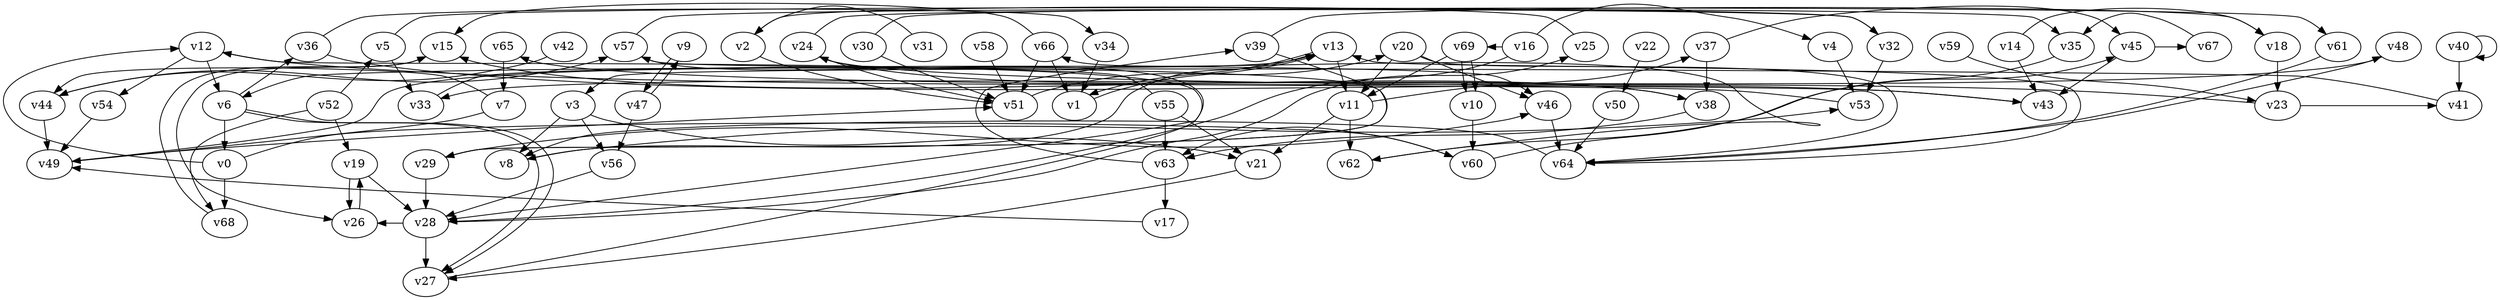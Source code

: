 // Benchmark game 101 - 70 vertices
digraph G {
    v0 [name="v0", player=1, target=1];
    v1 [name="v1", player=0];
    v2 [name="v2", player=1];
    v3 [name="v3", player=0];
    v4 [name="v4", player=1];
    v5 [name="v5", player=1];
    v6 [name="v6", player=1];
    v7 [name="v7", player=0];
    v8 [name="v8", player=1];
    v9 [name="v9", player=1];
    v10 [name="v10", player=1];
    v11 [name="v11", player=1, target=1];
    v12 [name="v12", player=1];
    v13 [name="v13", player=1];
    v14 [name="v14", player=0, target=1];
    v15 [name="v15", player=0];
    v16 [name="v16", player=1];
    v17 [name="v17", player=1];
    v18 [name="v18", player=0, target=1];
    v19 [name="v19", player=1, target=1];
    v20 [name="v20", player=0];
    v21 [name="v21", player=1, target=1];
    v22 [name="v22", player=1];
    v23 [name="v23", player=0];
    v24 [name="v24", player=1];
    v25 [name="v25", player=0];
    v26 [name="v26", player=0];
    v27 [name="v27", player=1];
    v28 [name="v28", player=0];
    v29 [name="v29", player=1];
    v30 [name="v30", player=1];
    v31 [name="v31", player=0, target=1];
    v32 [name="v32", player=1];
    v33 [name="v33", player=0, target=1];
    v34 [name="v34", player=0];
    v35 [name="v35", player=0];
    v36 [name="v36", player=0];
    v37 [name="v37", player=1];
    v38 [name="v38", player=1];
    v39 [name="v39", player=0];
    v40 [name="v40", player=0];
    v41 [name="v41", player=0];
    v42 [name="v42", player=1];
    v43 [name="v43", player=0];
    v44 [name="v44", player=0];
    v45 [name="v45", player=0, target=1];
    v46 [name="v46", player=0];
    v47 [name="v47", player=1];
    v48 [name="v48", player=1];
    v49 [name="v49", player=1];
    v50 [name="v50", player=1];
    v51 [name="v51", player=0];
    v52 [name="v52", player=0];
    v53 [name="v53", player=0];
    v54 [name="v54", player=1, target=1];
    v55 [name="v55", player=0];
    v56 [name="v56", player=1];
    v57 [name="v57", player=1];
    v58 [name="v58", player=1];
    v59 [name="v59", player=1];
    v60 [name="v60", player=0];
    v61 [name="v61", player=1];
    v62 [name="v62", player=1];
    v63 [name="v63", player=0];
    v64 [name="v64", player=1, target=1];
    v65 [name="v65", player=1];
    v66 [name="v66", player=1];
    v67 [name="v67", player=1];
    v68 [name="v68", player=0, target=1];
    v69 [name="v69", player=1];

    v0 -> v60 [constraint="time == 4"];
    v1 -> v13 [constraint="time == 18"];
    v2 -> v51;
    v3 -> v56;
    v4 -> v53;
    v5 -> v32 [constraint="time % 6 == 2"];
    v6 -> v0;
    v7 -> v44 [constraint="time == 9"];
    v8 -> v53 [constraint="time == 20"];
    v9 -> v47;
    v10 -> v60;
    v11 -> v62;
    v12 -> v6;
    v13 -> v11;
    v14 -> v18 [constraint="time >= 8"];
    v15 -> v26 [constraint="time == 12"];
    v16 -> v28 [constraint="time % 3 == 1"];
    v17 -> v49 [constraint="time % 5 == 1"];
    v18 -> v23;
    v19 -> v26;
    v20 -> v64 [constraint="time == 18"];
    v21 -> v27 [constraint="time % 2 == 1"];
    v22 -> v50;
    v23 -> v12 [constraint="time % 2 == 0"];
    v24 -> v38 [constraint="time % 5 == 3"];
    v25 -> v2 [constraint="time >= 4"];
    v26 -> v19 [constraint="time == 9"];
    v27 -> v57 [constraint="time >= 9"];
    v28 -> v25 [constraint="time % 6 == 2"];
    v29 -> v46 [constraint="time % 4 == 0"];
    v30 -> v61 [constraint="(time >= 10) && (time <= 25)"];
    v31 -> v2 [constraint="time % 5 == 0"];
    v32 -> v53;
    v33 -> v46 [constraint="time % 6 == 0"];
    v34 -> v1;
    v35 -> v62 [constraint="time >= 12"];
    v36 -> v34 [constraint="time == 18"];
    v37 -> v38;
    v38 -> v63 [constraint="time >= 12"];
    v39 -> v29 [constraint="time % 6 == 0"];
    v40 -> v41;
    v41 -> v3 [constraint="time % 5 == 3"];
    v42 -> v44 [constraint="time <= 7"];
    v43 -> v24 [constraint="time == 9"];
    v44 -> v57 [constraint="time == 18"];
    v45 -> v67 [constraint="time <= 22"];
    v46 -> v64;
    v47 -> v56;
    v48 -> v33 [constraint="time == 19"];
    v49 -> v51 [constraint="time % 6 == 1"];
    v50 -> v64;
    v51 -> v20 [constraint="time >= 1"];
    v52 -> v19;
    v53 -> v65 [constraint="time <= 25"];
    v54 -> v49;
    v55 -> v21;
    v56 -> v28;
    v57 -> v29 [constraint="time == 16"];
    v58 -> v51 [constraint="time % 3 == 0"];
    v59 -> v23 [constraint="time >= 11"];
    v60 -> v45 [constraint="time == 7"];
    v61 -> v64 [constraint="time == 0"];
    v62 -> v66 [constraint="time % 3 == 1"];
    v63 -> v39 [constraint="time == 9"];
    v64 -> v48 [constraint="time == 9"];
    v65 -> v7;
    v66 -> v51;
    v67 -> v35 [constraint="time == 18"];
    v68 -> v15 [constraint="time % 2 == 1"];
    v69 -> v10;
    v14 -> v43;
    v30 -> v51 [constraint="time % 4 == 3"];
    v64 -> v8 [constraint="time % 2 == 0"];
    v38 -> v15 [constraint="time == 19"];
    v28 -> v27;
    v16 -> v69 [constraint="time == 12"];
    v0 -> v12 [constraint="time >= 9"];
    v40 -> v40 [constraint="time >= 13"];
    v3 -> v21 [constraint="time % 5 == 1"];
    v66 -> v1;
    v3 -> v8;
    v37 -> v45 [constraint="time <= 8"];
    v69 -> v11 [constraint="time <= 22"];
    v7 -> v49 [constraint="time >= 11"];
    v11 -> v37 [constraint="time % 6 == 0"];
    v24 -> v51 [constraint="time % 4 == 0"];
    v45 -> v43;
    v12 -> v28 [constraint="time >= 10"];
    v52 -> v68 [constraint="time == 16"];
    v55 -> v63;
    v0 -> v68;
    v39 -> v18 [constraint="time % 3 == 2"];
    v20 -> v46;
    v12 -> v54;
    v28 -> v26 [constraint="time >= 2"];
    v24 -> v35 [constraint="time % 3 == 0"];
    v5 -> v33;
    v6 -> v27 [constraint="time == 2"];
    v60 -> v63 [constraint="time == 17"];
    v44 -> v49;
    v57 -> v32 [constraint="time % 5 == 3"];
    v13 -> v8 [constraint="time % 3 == 1"];
    v16 -> v4 [constraint="time % 2 == 1"];
    v47 -> v9 [constraint="time == 15"];
    v11 -> v21;
    v55 -> v6 [constraint="time >= 2"];
    v69 -> v10 [constraint="time <= 9"];
    v29 -> v28;
    v23 -> v41 [constraint="time == 16"];
    v63 -> v17;
    v19 -> v28;
    v36 -> v43 [constraint="time % 6 == 5"];
    v64 -> v13 [constraint="time >= 15"];
    v49 -> v13 [constraint="time % 5 == 4"];
    v6 -> v36 [constraint="time == 11"];
    v20 -> v11;
    v6 -> v27 [constraint="time >= 1"];
    v66 -> v15 [constraint="time == 8"];
    v13 -> v1;
    v52 -> v5 [constraint="time <= 7"];
}
